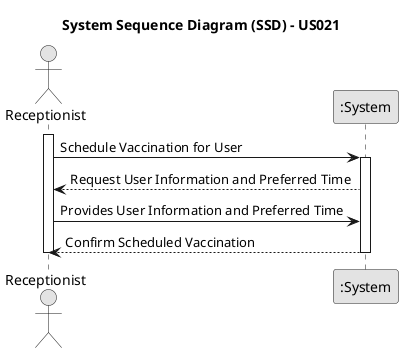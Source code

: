 @startuml
skinparam monochrome true
skinparam packageStyle rectangle
skinparam shadowing false

title System Sequence Diagram (SSD) - US021

actor Receptionist
participant ":System" as System

activate Receptionist
Receptionist -> System: Schedule Vaccination for User
activate System
    System --> Receptionist: Request User Information and Preferred Time
    Receptionist -> System: Provides User Information and Preferred Time
    System --> Receptionist: Confirm Scheduled Vaccination
deactivate System
deactivate Receptionist

@enduml
